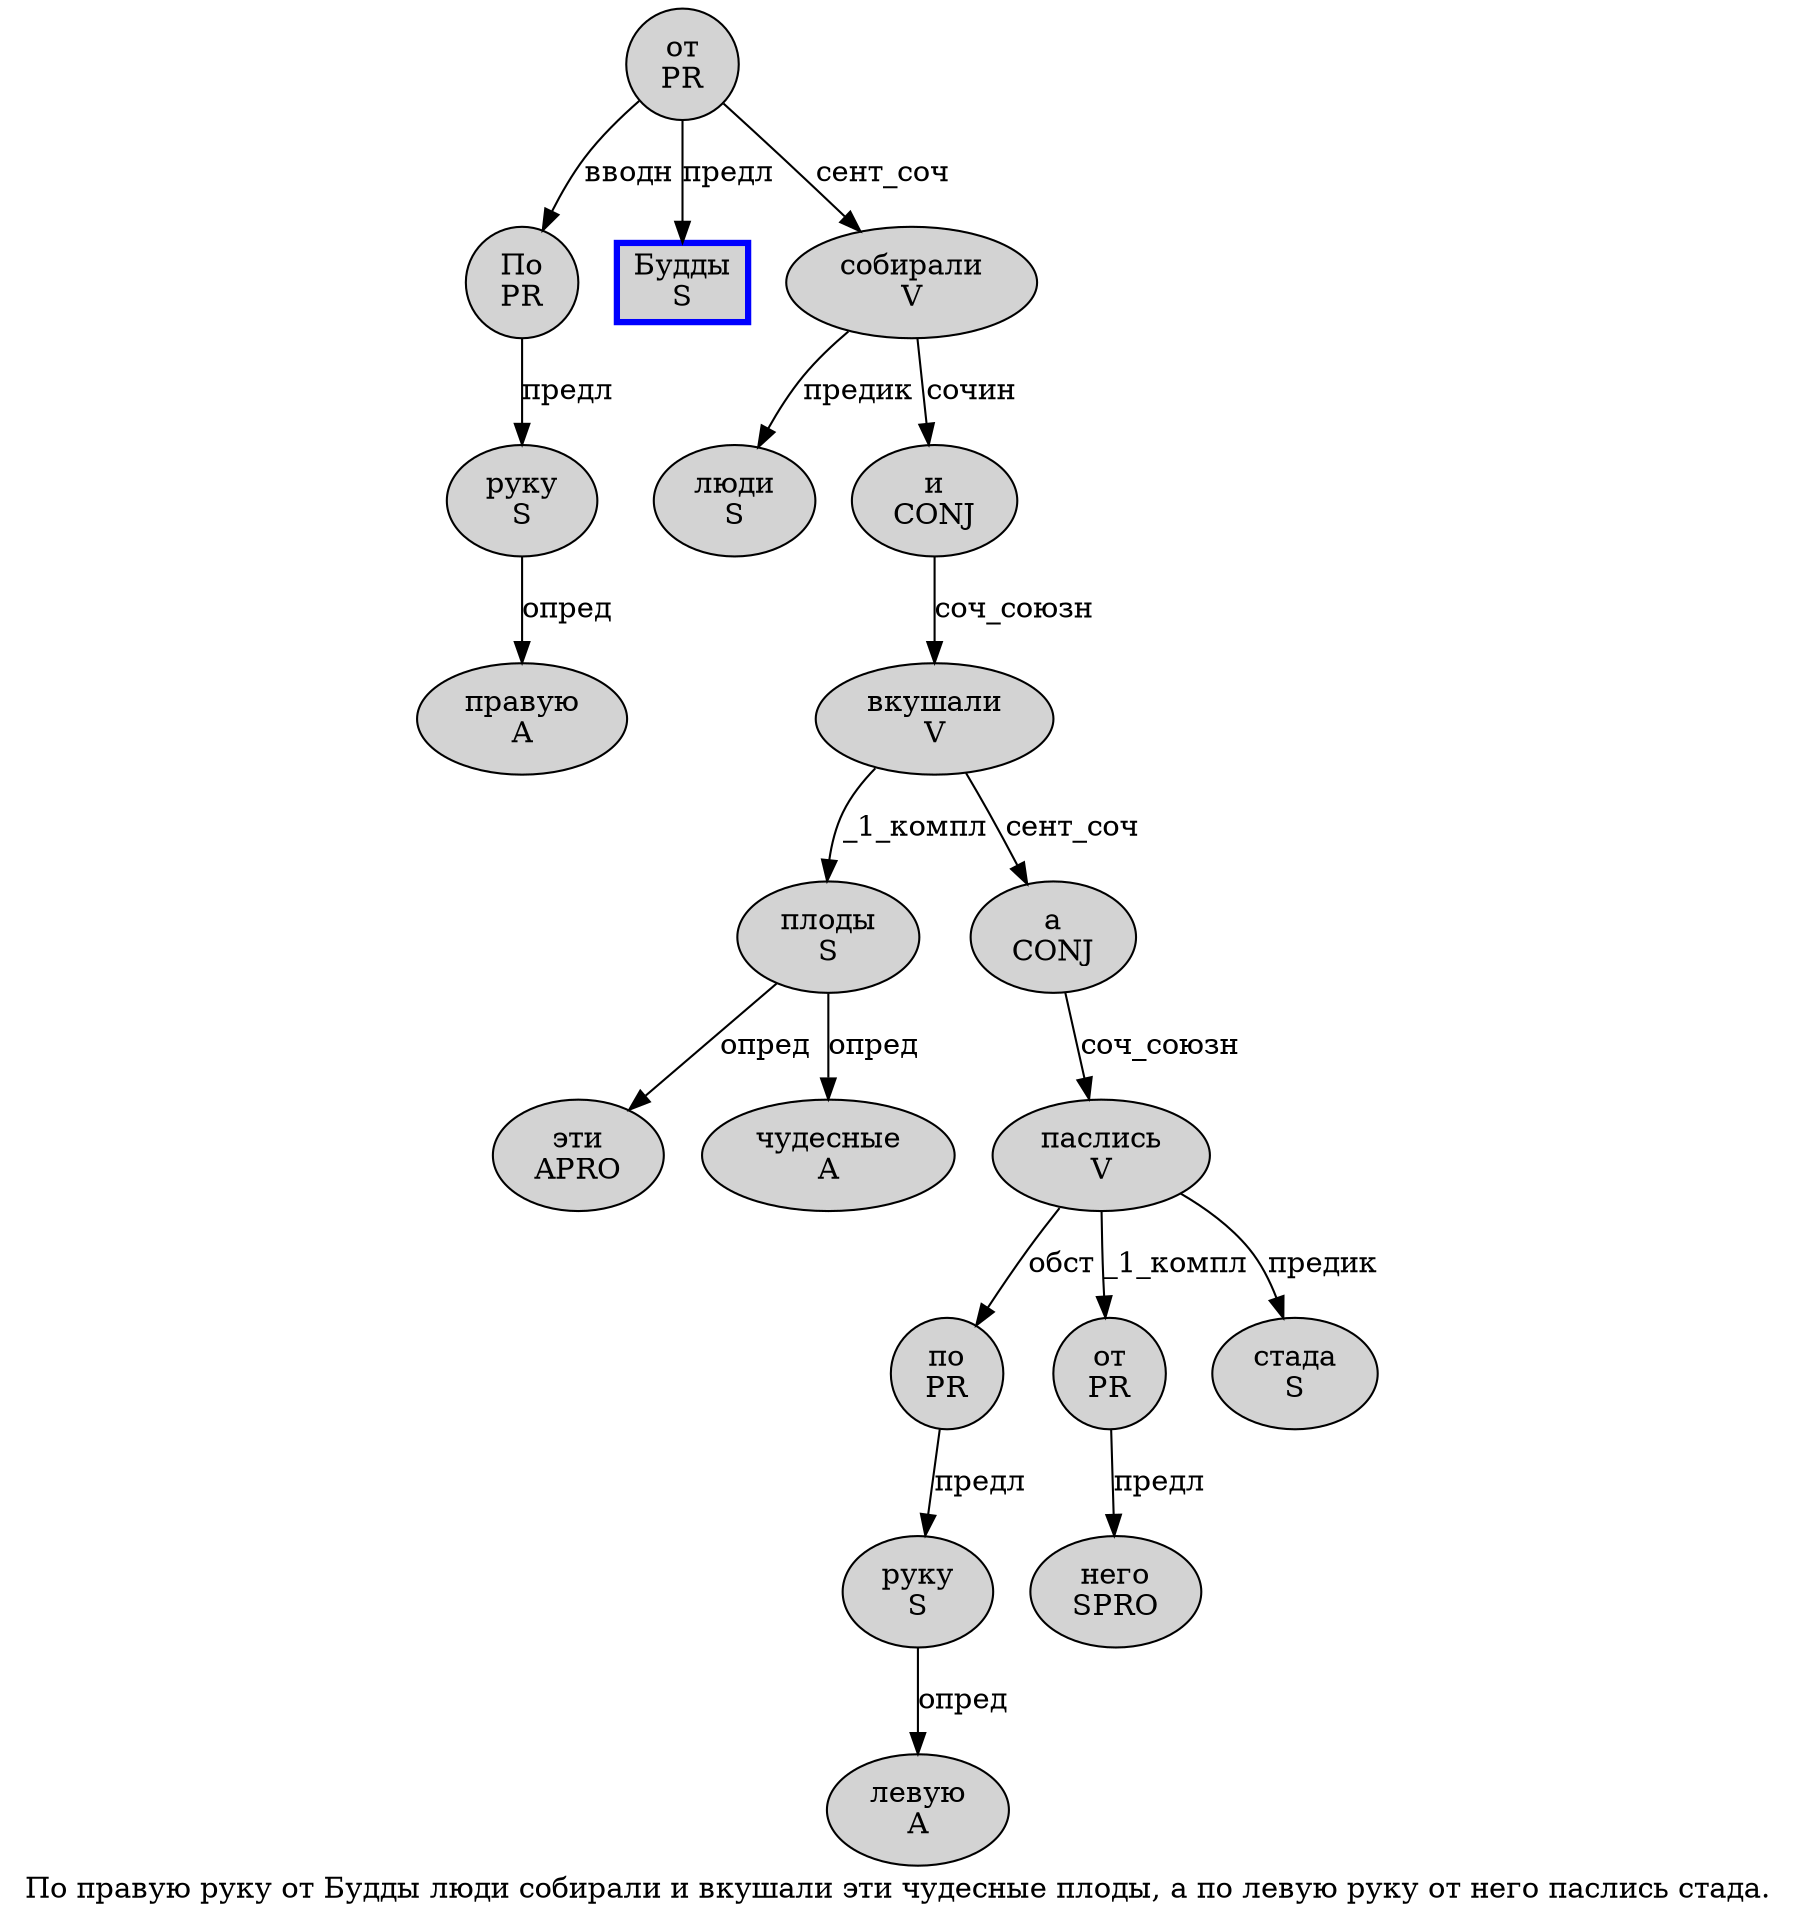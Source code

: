 digraph SENTENCE_600 {
	graph [label="По правую руку от Будды люди собирали и вкушали эти чудесные плоды, а по левую руку от него паслись стада."]
	node [style=filled]
		0 [label="По
PR" color="" fillcolor=lightgray penwidth=1 shape=ellipse]
		1 [label="правую
A" color="" fillcolor=lightgray penwidth=1 shape=ellipse]
		2 [label="руку
S" color="" fillcolor=lightgray penwidth=1 shape=ellipse]
		3 [label="от
PR" color="" fillcolor=lightgray penwidth=1 shape=ellipse]
		4 [label="Будды
S" color=blue fillcolor=lightgray penwidth=3 shape=box]
		5 [label="люди
S" color="" fillcolor=lightgray penwidth=1 shape=ellipse]
		6 [label="собирали
V" color="" fillcolor=lightgray penwidth=1 shape=ellipse]
		7 [label="и
CONJ" color="" fillcolor=lightgray penwidth=1 shape=ellipse]
		8 [label="вкушали
V" color="" fillcolor=lightgray penwidth=1 shape=ellipse]
		9 [label="эти
APRO" color="" fillcolor=lightgray penwidth=1 shape=ellipse]
		10 [label="чудесные
A" color="" fillcolor=lightgray penwidth=1 shape=ellipse]
		11 [label="плоды
S" color="" fillcolor=lightgray penwidth=1 shape=ellipse]
		13 [label="а
CONJ" color="" fillcolor=lightgray penwidth=1 shape=ellipse]
		14 [label="по
PR" color="" fillcolor=lightgray penwidth=1 shape=ellipse]
		15 [label="левую
A" color="" fillcolor=lightgray penwidth=1 shape=ellipse]
		16 [label="руку
S" color="" fillcolor=lightgray penwidth=1 shape=ellipse]
		17 [label="от
PR" color="" fillcolor=lightgray penwidth=1 shape=ellipse]
		18 [label="него
SPRO" color="" fillcolor=lightgray penwidth=1 shape=ellipse]
		19 [label="паслись
V" color="" fillcolor=lightgray penwidth=1 shape=ellipse]
		20 [label="стада
S" color="" fillcolor=lightgray penwidth=1 shape=ellipse]
			3 -> 0 [label="вводн"]
			3 -> 4 [label="предл"]
			3 -> 6 [label="сент_соч"]
			8 -> 11 [label="_1_компл"]
			8 -> 13 [label="сент_соч"]
			7 -> 8 [label="соч_союзн"]
			17 -> 18 [label="предл"]
			0 -> 2 [label="предл"]
			16 -> 15 [label="опред"]
			6 -> 5 [label="предик"]
			6 -> 7 [label="сочин"]
			19 -> 14 [label="обст"]
			19 -> 17 [label="_1_компл"]
			19 -> 20 [label="предик"]
			2 -> 1 [label="опред"]
			13 -> 19 [label="соч_союзн"]
			11 -> 9 [label="опред"]
			11 -> 10 [label="опред"]
			14 -> 16 [label="предл"]
}